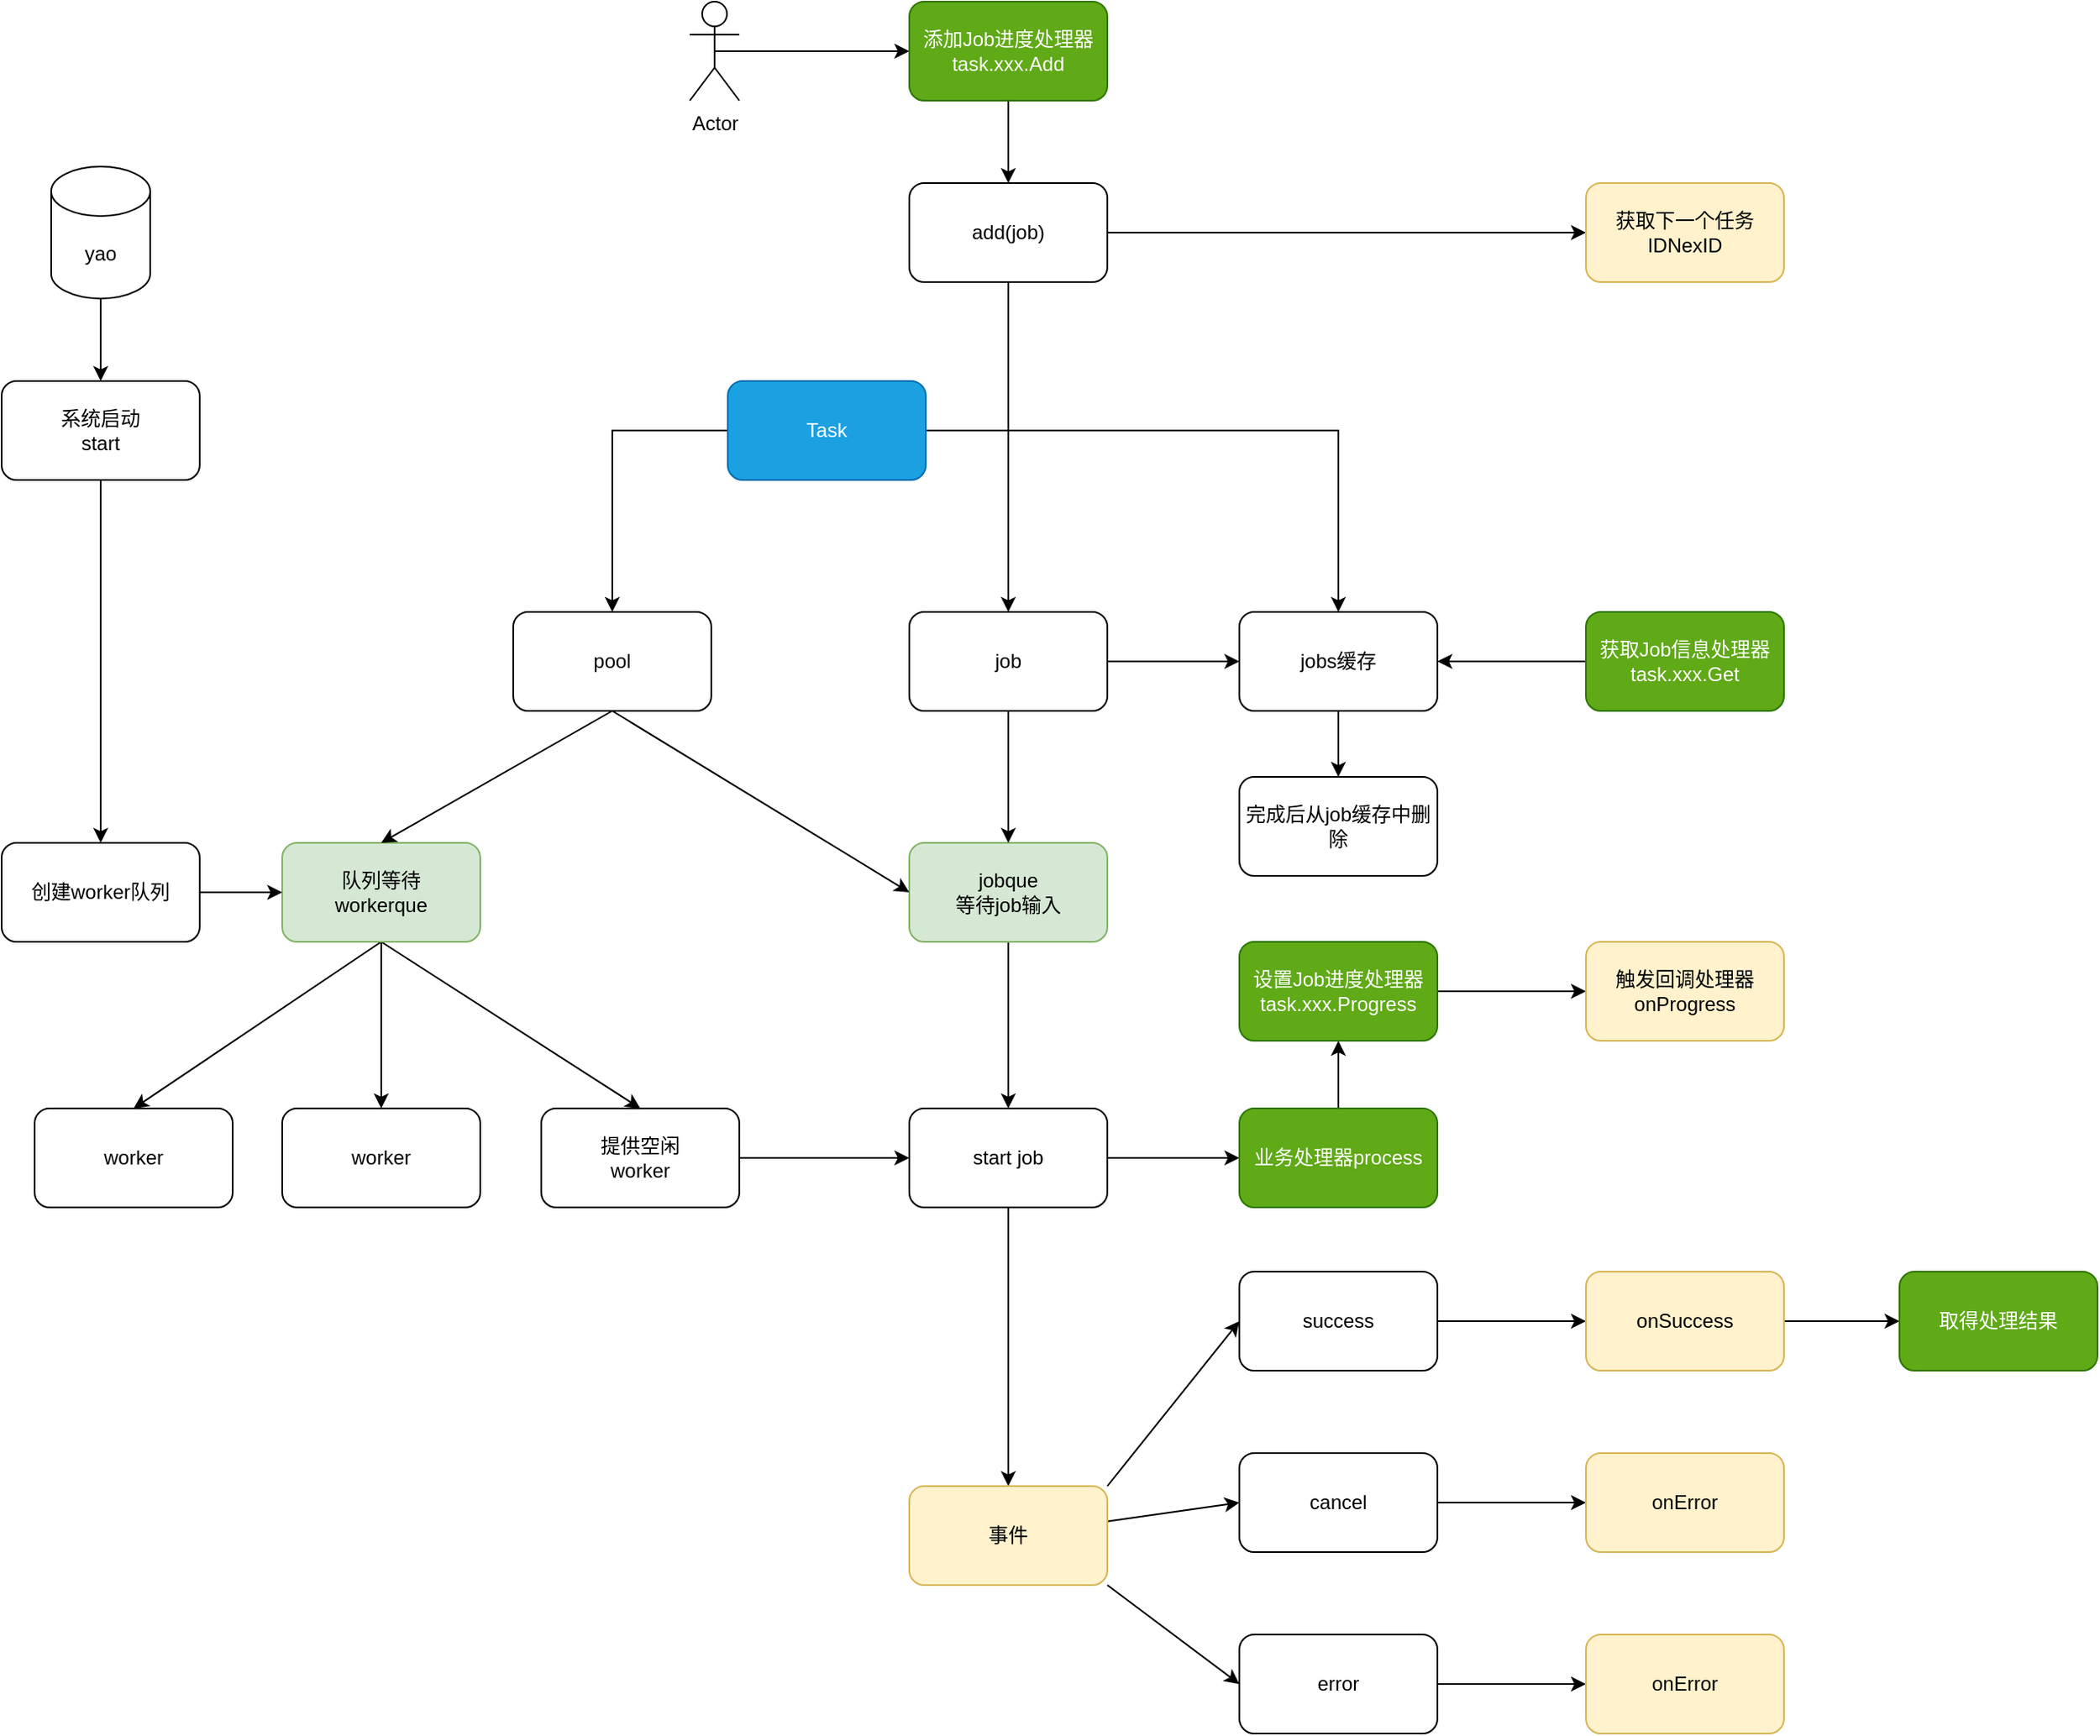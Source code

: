 <mxfile version="21.6.5" type="device">
  <diagram id="4Pvbvv7F4NtYoKENIcne" name="第 2 页">
    <mxGraphModel dx="1548" dy="-251" grid="1" gridSize="10" guides="1" tooltips="1" connect="1" arrows="1" fold="1" page="1" pageScale="1" pageWidth="827" pageHeight="1169" math="0" shadow="0">
      <root>
        <mxCell id="0" />
        <mxCell id="1" parent="0" />
        <mxCell id="4cshs_1-nLgspVJmsKxc-54" style="edgeStyle=none;rounded=0;orthogonalLoop=1;jettySize=auto;html=1;exitX=0.5;exitY=1;exitDx=0;exitDy=0;" parent="1" source="4cshs_1-nLgspVJmsKxc-2" target="4cshs_1-nLgspVJmsKxc-17" edge="1">
          <mxGeometry relative="1" as="geometry" />
        </mxCell>
        <mxCell id="4cshs_1-nLgspVJmsKxc-2" value="jobque&lt;br&gt;等待job输入" style="rounded=1;whiteSpace=wrap;html=1;fillColor=#d5e8d4;strokeColor=#82b366;" parent="1" vertex="1">
          <mxGeometry x="670" y="1720" width="120" height="60" as="geometry" />
        </mxCell>
        <mxCell id="4cshs_1-nLgspVJmsKxc-41" style="edgeStyle=none;rounded=0;orthogonalLoop=1;jettySize=auto;html=1;exitX=0.5;exitY=1;exitDx=0;exitDy=0;entryX=0.5;entryY=0;entryDx=0;entryDy=0;" parent="1" source="4cshs_1-nLgspVJmsKxc-3" target="4cshs_1-nLgspVJmsKxc-37" edge="1">
          <mxGeometry relative="1" as="geometry" />
        </mxCell>
        <mxCell id="4cshs_1-nLgspVJmsKxc-42" style="edgeStyle=none;rounded=0;orthogonalLoop=1;jettySize=auto;html=1;exitX=0.5;exitY=1;exitDx=0;exitDy=0;entryX=0.5;entryY=0;entryDx=0;entryDy=0;" parent="1" source="4cshs_1-nLgspVJmsKxc-3" target="4cshs_1-nLgspVJmsKxc-38" edge="1">
          <mxGeometry relative="1" as="geometry" />
        </mxCell>
        <mxCell id="4cshs_1-nLgspVJmsKxc-60" style="rounded=0;orthogonalLoop=1;jettySize=auto;html=1;exitX=0.5;exitY=1;exitDx=0;exitDy=0;entryX=0.5;entryY=0;entryDx=0;entryDy=0;" parent="1" source="4cshs_1-nLgspVJmsKxc-3" target="4cshs_1-nLgspVJmsKxc-46" edge="1">
          <mxGeometry relative="1" as="geometry" />
        </mxCell>
        <mxCell id="4cshs_1-nLgspVJmsKxc-3" value="队列等待&lt;br&gt;workerque" style="rounded=1;whiteSpace=wrap;html=1;fillColor=#d5e8d4;strokeColor=#82b366;" parent="1" vertex="1">
          <mxGeometry x="290" y="1720" width="120" height="60" as="geometry" />
        </mxCell>
        <mxCell id="4cshs_1-nLgspVJmsKxc-10" style="edgeStyle=orthogonalEdgeStyle;rounded=0;orthogonalLoop=1;jettySize=auto;html=1;exitX=1;exitY=0.5;exitDx=0;exitDy=0;" parent="1" source="4cshs_1-nLgspVJmsKxc-11" target="4cshs_1-nLgspVJmsKxc-14" edge="1">
          <mxGeometry relative="1" as="geometry" />
        </mxCell>
        <mxCell id="4cshs_1-nLgspVJmsKxc-57" style="edgeStyle=orthogonalEdgeStyle;rounded=0;orthogonalLoop=1;jettySize=auto;html=1;exitX=0;exitY=0.5;exitDx=0;exitDy=0;entryX=0.5;entryY=0;entryDx=0;entryDy=0;" parent="1" source="4cshs_1-nLgspVJmsKxc-11" target="4cshs_1-nLgspVJmsKxc-48" edge="1">
          <mxGeometry relative="1" as="geometry" />
        </mxCell>
        <mxCell id="4cshs_1-nLgspVJmsKxc-11" value="Task" style="rounded=1;whiteSpace=wrap;html=1;fillColor=#1ba1e2;strokeColor=#006EAF;fontColor=#ffffff;" parent="1" vertex="1">
          <mxGeometry x="560" y="1440" width="120" height="60" as="geometry" />
        </mxCell>
        <mxCell id="AV5D1OHoKmV10p865GyT-2" style="edgeStyle=orthogonalEdgeStyle;rounded=0;orthogonalLoop=1;jettySize=auto;html=1;exitX=0.5;exitY=1;exitDx=0;exitDy=0;" edge="1" parent="1" source="4cshs_1-nLgspVJmsKxc-14" target="4cshs_1-nLgspVJmsKxc-29">
          <mxGeometry relative="1" as="geometry" />
        </mxCell>
        <mxCell id="4cshs_1-nLgspVJmsKxc-14" value="jobs缓存" style="rounded=1;whiteSpace=wrap;html=1;" parent="1" vertex="1">
          <mxGeometry x="870" y="1580" width="120" height="60" as="geometry" />
        </mxCell>
        <mxCell id="4cshs_1-nLgspVJmsKxc-15" style="edgeStyle=none;rounded=0;orthogonalLoop=1;jettySize=auto;html=1;exitX=0.5;exitY=1;exitDx=0;exitDy=0;entryX=0.5;entryY=0;entryDx=0;entryDy=0;" parent="1" source="4cshs_1-nLgspVJmsKxc-16" target="4cshs_1-nLgspVJmsKxc-2" edge="1">
          <mxGeometry relative="1" as="geometry" />
        </mxCell>
        <mxCell id="4cshs_1-nLgspVJmsKxc-25" style="edgeStyle=none;rounded=0;orthogonalLoop=1;jettySize=auto;html=1;exitX=1;exitY=0.5;exitDx=0;exitDy=0;" parent="1" source="4cshs_1-nLgspVJmsKxc-16" target="4cshs_1-nLgspVJmsKxc-14" edge="1">
          <mxGeometry relative="1" as="geometry" />
        </mxCell>
        <mxCell id="4cshs_1-nLgspVJmsKxc-16" value="job" style="rounded=1;whiteSpace=wrap;html=1;" parent="1" vertex="1">
          <mxGeometry x="670" y="1580" width="120" height="60" as="geometry" />
        </mxCell>
        <mxCell id="4cshs_1-nLgspVJmsKxc-59" value="" style="edgeStyle=orthogonalEdgeStyle;rounded=0;orthogonalLoop=1;jettySize=auto;html=1;" parent="1" source="4cshs_1-nLgspVJmsKxc-17" target="hB2odncd2kpZhKMCAgtE-7" edge="1">
          <mxGeometry relative="1" as="geometry">
            <mxPoint x="730" y="2030" as="targetPoint" />
          </mxGeometry>
        </mxCell>
        <mxCell id="hB2odncd2kpZhKMCAgtE-23" style="edgeStyle=none;rounded=0;orthogonalLoop=1;jettySize=auto;html=1;exitX=1;exitY=0.5;exitDx=0;exitDy=0;" parent="1" source="4cshs_1-nLgspVJmsKxc-17" target="hB2odncd2kpZhKMCAgtE-22" edge="1">
          <mxGeometry relative="1" as="geometry" />
        </mxCell>
        <mxCell id="4cshs_1-nLgspVJmsKxc-17" value="start job" style="rounded=1;whiteSpace=wrap;html=1;" parent="1" vertex="1">
          <mxGeometry x="670" y="1881" width="120" height="60" as="geometry" />
        </mxCell>
        <mxCell id="4cshs_1-nLgspVJmsKxc-35" value="" style="edgeStyle=none;rounded=0;orthogonalLoop=1;jettySize=auto;html=1;" parent="1" source="4cshs_1-nLgspVJmsKxc-21" target="4cshs_1-nLgspVJmsKxc-34" edge="1">
          <mxGeometry relative="1" as="geometry" />
        </mxCell>
        <mxCell id="4cshs_1-nLgspVJmsKxc-21" value="系统启动&lt;br&gt;start" style="rounded=1;whiteSpace=wrap;html=1;" parent="1" vertex="1">
          <mxGeometry x="120" y="1440" width="120" height="60" as="geometry" />
        </mxCell>
        <mxCell id="4cshs_1-nLgspVJmsKxc-27" style="edgeStyle=none;rounded=0;orthogonalLoop=1;jettySize=auto;html=1;exitX=0.5;exitY=1;exitDx=0;exitDy=0;entryX=0.5;entryY=0;entryDx=0;entryDy=0;" parent="1" source="4cshs_1-nLgspVJmsKxc-26" target="4cshs_1-nLgspVJmsKxc-16" edge="1">
          <mxGeometry relative="1" as="geometry" />
        </mxCell>
        <mxCell id="pdy3NzXfQLCb23DnGKkb-8" style="edgeStyle=none;rounded=0;orthogonalLoop=1;jettySize=auto;html=1;exitX=1;exitY=0.5;exitDx=0;exitDy=0;" parent="1" source="4cshs_1-nLgspVJmsKxc-26" target="hB2odncd2kpZhKMCAgtE-17" edge="1">
          <mxGeometry relative="1" as="geometry" />
        </mxCell>
        <mxCell id="4cshs_1-nLgspVJmsKxc-26" value="add(job)" style="rounded=1;whiteSpace=wrap;html=1;fillColor=default;strokeColor=default;" parent="1" vertex="1">
          <mxGeometry x="670" y="1320" width="120" height="60" as="geometry" />
        </mxCell>
        <mxCell id="4cshs_1-nLgspVJmsKxc-29" value="完成后从job缓存中删除" style="rounded=1;whiteSpace=wrap;html=1;" parent="1" vertex="1">
          <mxGeometry x="870" y="1680" width="120" height="60" as="geometry" />
        </mxCell>
        <mxCell id="4cshs_1-nLgspVJmsKxc-36" style="edgeStyle=none;rounded=0;orthogonalLoop=1;jettySize=auto;html=1;exitX=1;exitY=0.5;exitDx=0;exitDy=0;" parent="1" source="4cshs_1-nLgspVJmsKxc-34" target="4cshs_1-nLgspVJmsKxc-3" edge="1">
          <mxGeometry relative="1" as="geometry" />
        </mxCell>
        <mxCell id="4cshs_1-nLgspVJmsKxc-34" value="创建worker队列" style="rounded=1;whiteSpace=wrap;html=1;" parent="1" vertex="1">
          <mxGeometry x="120" y="1720" width="120" height="60" as="geometry" />
        </mxCell>
        <mxCell id="4cshs_1-nLgspVJmsKxc-37" value="worker" style="rounded=1;whiteSpace=wrap;html=1;" parent="1" vertex="1">
          <mxGeometry x="140" y="1881" width="120" height="60" as="geometry" />
        </mxCell>
        <mxCell id="4cshs_1-nLgspVJmsKxc-38" value="worker" style="rounded=1;whiteSpace=wrap;html=1;" parent="1" vertex="1">
          <mxGeometry x="290" y="1881" width="120" height="60" as="geometry" />
        </mxCell>
        <mxCell id="4cshs_1-nLgspVJmsKxc-55" style="edgeStyle=none;rounded=0;orthogonalLoop=1;jettySize=auto;html=1;exitX=1;exitY=0.5;exitDx=0;exitDy=0;entryX=0;entryY=0.5;entryDx=0;entryDy=0;" parent="1" source="4cshs_1-nLgspVJmsKxc-46" target="4cshs_1-nLgspVJmsKxc-17" edge="1">
          <mxGeometry relative="1" as="geometry" />
        </mxCell>
        <mxCell id="4cshs_1-nLgspVJmsKxc-46" value="提供空闲&lt;br&gt;worker" style="rounded=1;whiteSpace=wrap;html=1;" parent="1" vertex="1">
          <mxGeometry x="447" y="1881" width="120" height="60" as="geometry" />
        </mxCell>
        <mxCell id="4cshs_1-nLgspVJmsKxc-49" style="edgeStyle=none;rounded=0;orthogonalLoop=1;jettySize=auto;html=1;exitX=0.5;exitY=1;exitDx=0;exitDy=0;entryX=0;entryY=0.5;entryDx=0;entryDy=0;" parent="1" source="4cshs_1-nLgspVJmsKxc-48" target="4cshs_1-nLgspVJmsKxc-2" edge="1">
          <mxGeometry relative="1" as="geometry" />
        </mxCell>
        <mxCell id="4cshs_1-nLgspVJmsKxc-50" style="edgeStyle=none;rounded=0;orthogonalLoop=1;jettySize=auto;html=1;exitX=0.5;exitY=1;exitDx=0;exitDy=0;entryX=0.5;entryY=0;entryDx=0;entryDy=0;" parent="1" source="4cshs_1-nLgspVJmsKxc-48" target="4cshs_1-nLgspVJmsKxc-3" edge="1">
          <mxGeometry relative="1" as="geometry" />
        </mxCell>
        <mxCell id="4cshs_1-nLgspVJmsKxc-48" value="pool" style="rounded=1;whiteSpace=wrap;html=1;" parent="1" vertex="1">
          <mxGeometry x="430" y="1580" width="120" height="60" as="geometry" />
        </mxCell>
        <mxCell id="hB2odncd2kpZhKMCAgtE-4" value="" style="edgeStyle=none;rounded=0;orthogonalLoop=1;jettySize=auto;html=1;entryX=0;entryY=0.5;entryDx=0;entryDy=0;" parent="1" source="hB2odncd2kpZhKMCAgtE-7" target="hB2odncd2kpZhKMCAgtE-9" edge="1">
          <mxGeometry relative="1" as="geometry" />
        </mxCell>
        <mxCell id="hB2odncd2kpZhKMCAgtE-6" style="edgeStyle=none;rounded=0;orthogonalLoop=1;jettySize=auto;html=1;exitX=1;exitY=1;exitDx=0;exitDy=0;entryX=0;entryY=0.5;entryDx=0;entryDy=0;" parent="1" source="hB2odncd2kpZhKMCAgtE-7" target="hB2odncd2kpZhKMCAgtE-13" edge="1">
          <mxGeometry relative="1" as="geometry" />
        </mxCell>
        <mxCell id="JQ6uscjSWjGm5q1jozxE-6" style="edgeStyle=none;rounded=0;orthogonalLoop=1;jettySize=auto;html=1;exitX=1;exitY=0;exitDx=0;exitDy=0;entryX=0;entryY=0.5;entryDx=0;entryDy=0;" parent="1" source="hB2odncd2kpZhKMCAgtE-7" target="hB2odncd2kpZhKMCAgtE-11" edge="1">
          <mxGeometry relative="1" as="geometry" />
        </mxCell>
        <mxCell id="hB2odncd2kpZhKMCAgtE-7" value="事件" style="whiteSpace=wrap;html=1;rounded=1;fillColor=#fff2cc;strokeColor=#d6b656;" parent="1" vertex="1">
          <mxGeometry x="670" y="2110" width="120" height="60" as="geometry" />
        </mxCell>
        <mxCell id="hB2odncd2kpZhKMCAgtE-8" value="" style="edgeStyle=none;rounded=0;orthogonalLoop=1;jettySize=auto;html=1;" parent="1" source="hB2odncd2kpZhKMCAgtE-9" target="hB2odncd2kpZhKMCAgtE-14" edge="1">
          <mxGeometry relative="1" as="geometry" />
        </mxCell>
        <mxCell id="hB2odncd2kpZhKMCAgtE-9" value="cancel" style="whiteSpace=wrap;html=1;rounded=1;" parent="1" vertex="1">
          <mxGeometry x="870" y="2090" width="120" height="60" as="geometry" />
        </mxCell>
        <mxCell id="hB2odncd2kpZhKMCAgtE-10" value="" style="edgeStyle=none;rounded=0;orthogonalLoop=1;jettySize=auto;html=1;" parent="1" source="hB2odncd2kpZhKMCAgtE-11" target="hB2odncd2kpZhKMCAgtE-15" edge="1">
          <mxGeometry relative="1" as="geometry" />
        </mxCell>
        <mxCell id="hB2odncd2kpZhKMCAgtE-11" value="success" style="whiteSpace=wrap;html=1;rounded=1;" parent="1" vertex="1">
          <mxGeometry x="870" y="1980" width="120" height="60" as="geometry" />
        </mxCell>
        <mxCell id="hB2odncd2kpZhKMCAgtE-12" value="" style="edgeStyle=none;rounded=0;orthogonalLoop=1;jettySize=auto;html=1;" parent="1" source="hB2odncd2kpZhKMCAgtE-13" target="hB2odncd2kpZhKMCAgtE-16" edge="1">
          <mxGeometry relative="1" as="geometry" />
        </mxCell>
        <mxCell id="hB2odncd2kpZhKMCAgtE-13" value="error" style="whiteSpace=wrap;html=1;rounded=1;" parent="1" vertex="1">
          <mxGeometry x="870" y="2200" width="120" height="60" as="geometry" />
        </mxCell>
        <mxCell id="hB2odncd2kpZhKMCAgtE-14" value="onError" style="whiteSpace=wrap;html=1;rounded=1;fillColor=#fff2cc;strokeColor=#d6b656;fontColor=default;" parent="1" vertex="1">
          <mxGeometry x="1080" y="2090" width="120" height="60" as="geometry" />
        </mxCell>
        <mxCell id="JQ6uscjSWjGm5q1jozxE-10" value="" style="edgeStyle=none;rounded=0;orthogonalLoop=1;jettySize=auto;html=1;" parent="1" source="hB2odncd2kpZhKMCAgtE-15" target="JQ6uscjSWjGm5q1jozxE-9" edge="1">
          <mxGeometry relative="1" as="geometry" />
        </mxCell>
        <mxCell id="hB2odncd2kpZhKMCAgtE-15" value="onSuccess" style="whiteSpace=wrap;html=1;rounded=1;fillColor=#fff2cc;strokeColor=#d6b656;fontColor=default;" parent="1" vertex="1">
          <mxGeometry x="1080" y="1980" width="120" height="60" as="geometry" />
        </mxCell>
        <mxCell id="hB2odncd2kpZhKMCAgtE-16" value="onError" style="whiteSpace=wrap;html=1;rounded=1;fillColor=#fff2cc;strokeColor=#d6b656;fontColor=default;" parent="1" vertex="1">
          <mxGeometry x="1080" y="2200" width="120" height="60" as="geometry" />
        </mxCell>
        <mxCell id="hB2odncd2kpZhKMCAgtE-17" value="获取下一个任务IDNexID" style="rounded=1;whiteSpace=wrap;html=1;fillColor=#fff2cc;strokeColor=#d6b656;fontColor=default;" parent="1" vertex="1">
          <mxGeometry x="1080" y="1320" width="120" height="60" as="geometry" />
        </mxCell>
        <mxCell id="hB2odncd2kpZhKMCAgtE-21" style="edgeStyle=none;rounded=0;orthogonalLoop=1;jettySize=auto;html=1;exitX=0.5;exitY=0.5;exitDx=0;exitDy=0;exitPerimeter=0;entryX=0;entryY=0.5;entryDx=0;entryDy=0;" parent="1" source="hB2odncd2kpZhKMCAgtE-20" target="pdy3NzXfQLCb23DnGKkb-5" edge="1">
          <mxGeometry relative="1" as="geometry" />
        </mxCell>
        <mxCell id="hB2odncd2kpZhKMCAgtE-20" value="Actor" style="shape=umlActor;verticalLabelPosition=bottom;verticalAlign=top;html=1;outlineConnect=0;" parent="1" vertex="1">
          <mxGeometry x="537" y="1210" width="30" height="60" as="geometry" />
        </mxCell>
        <mxCell id="AV5D1OHoKmV10p865GyT-1" style="edgeStyle=orthogonalEdgeStyle;rounded=0;orthogonalLoop=1;jettySize=auto;html=1;exitX=0.5;exitY=0;exitDx=0;exitDy=0;entryX=0.5;entryY=1;entryDx=0;entryDy=0;" edge="1" parent="1" source="hB2odncd2kpZhKMCAgtE-22" target="pdy3NzXfQLCb23DnGKkb-3">
          <mxGeometry relative="1" as="geometry" />
        </mxCell>
        <mxCell id="hB2odncd2kpZhKMCAgtE-22" value="业务处理器process" style="rounded=1;whiteSpace=wrap;html=1;fillColor=#60a917;strokeColor=#2D7600;fontColor=#ffffff;" parent="1" vertex="1">
          <mxGeometry x="870" y="1881" width="120" height="60" as="geometry" />
        </mxCell>
        <mxCell id="hB2odncd2kpZhKMCAgtE-26" style="edgeStyle=orthogonalEdgeStyle;rounded=0;orthogonalLoop=1;jettySize=auto;html=1;exitX=0.5;exitY=1;exitDx=0;exitDy=0;exitPerimeter=0;entryX=0.5;entryY=0;entryDx=0;entryDy=0;" parent="1" source="hB2odncd2kpZhKMCAgtE-25" target="4cshs_1-nLgspVJmsKxc-21" edge="1">
          <mxGeometry relative="1" as="geometry" />
        </mxCell>
        <mxCell id="hB2odncd2kpZhKMCAgtE-25" value="yao" style="shape=cylinder3;whiteSpace=wrap;html=1;boundedLbl=1;backgroundOutline=1;size=15;" parent="1" vertex="1">
          <mxGeometry x="150" y="1310" width="60" height="80" as="geometry" />
        </mxCell>
        <mxCell id="JQ6uscjSWjGm5q1jozxE-1" style="rounded=0;orthogonalLoop=1;jettySize=auto;html=1;exitX=0;exitY=0.5;exitDx=0;exitDy=0;" parent="1" source="pdy3NzXfQLCb23DnGKkb-1" target="4cshs_1-nLgspVJmsKxc-14" edge="1">
          <mxGeometry relative="1" as="geometry" />
        </mxCell>
        <mxCell id="pdy3NzXfQLCb23DnGKkb-1" value="获取Job信息处理器task.xxx.Get" style="rounded=1;whiteSpace=wrap;html=1;fillColor=#60a917;strokeColor=#2D7600;fontColor=#ffffff;" parent="1" vertex="1">
          <mxGeometry x="1080" y="1580" width="120" height="60" as="geometry" />
        </mxCell>
        <mxCell id="JQ6uscjSWjGm5q1jozxE-4" value="" style="edgeStyle=none;rounded=0;orthogonalLoop=1;jettySize=auto;html=1;" parent="1" source="pdy3NzXfQLCb23DnGKkb-3" target="JQ6uscjSWjGm5q1jozxE-3" edge="1">
          <mxGeometry relative="1" as="geometry" />
        </mxCell>
        <mxCell id="pdy3NzXfQLCb23DnGKkb-3" value="设置Job进度处理器task.xxx.Progress" style="rounded=1;whiteSpace=wrap;html=1;fillColor=#60a917;strokeColor=#2D7600;fontColor=#ffffff;" parent="1" vertex="1">
          <mxGeometry x="870" y="1780" width="120" height="60" as="geometry" />
        </mxCell>
        <mxCell id="pdy3NzXfQLCb23DnGKkb-6" style="edgeStyle=none;rounded=0;orthogonalLoop=1;jettySize=auto;html=1;exitX=0.5;exitY=1;exitDx=0;exitDy=0;" parent="1" source="pdy3NzXfQLCb23DnGKkb-5" target="4cshs_1-nLgspVJmsKxc-26" edge="1">
          <mxGeometry relative="1" as="geometry" />
        </mxCell>
        <mxCell id="pdy3NzXfQLCb23DnGKkb-5" value="添加Job进度处理器&lt;br&gt;task.xxx.Add" style="rounded=1;whiteSpace=wrap;html=1;fillColor=#60a917;strokeColor=#2D7600;fontColor=#ffffff;" parent="1" vertex="1">
          <mxGeometry x="670" y="1210" width="120" height="60" as="geometry" />
        </mxCell>
        <mxCell id="JQ6uscjSWjGm5q1jozxE-3" value="触发回调处理器&lt;br&gt;onProgress" style="rounded=1;whiteSpace=wrap;html=1;fillColor=#fff2cc;strokeColor=#d6b656;fontColor=default;" parent="1" vertex="1">
          <mxGeometry x="1080" y="1780" width="120" height="60" as="geometry" />
        </mxCell>
        <mxCell id="JQ6uscjSWjGm5q1jozxE-9" value="取得处理结果" style="whiteSpace=wrap;html=1;rounded=1;fillColor=#60a917;strokeColor=#2D7600;fontColor=#ffffff;" parent="1" vertex="1">
          <mxGeometry x="1270" y="1980" width="120" height="60" as="geometry" />
        </mxCell>
      </root>
    </mxGraphModel>
  </diagram>
</mxfile>
